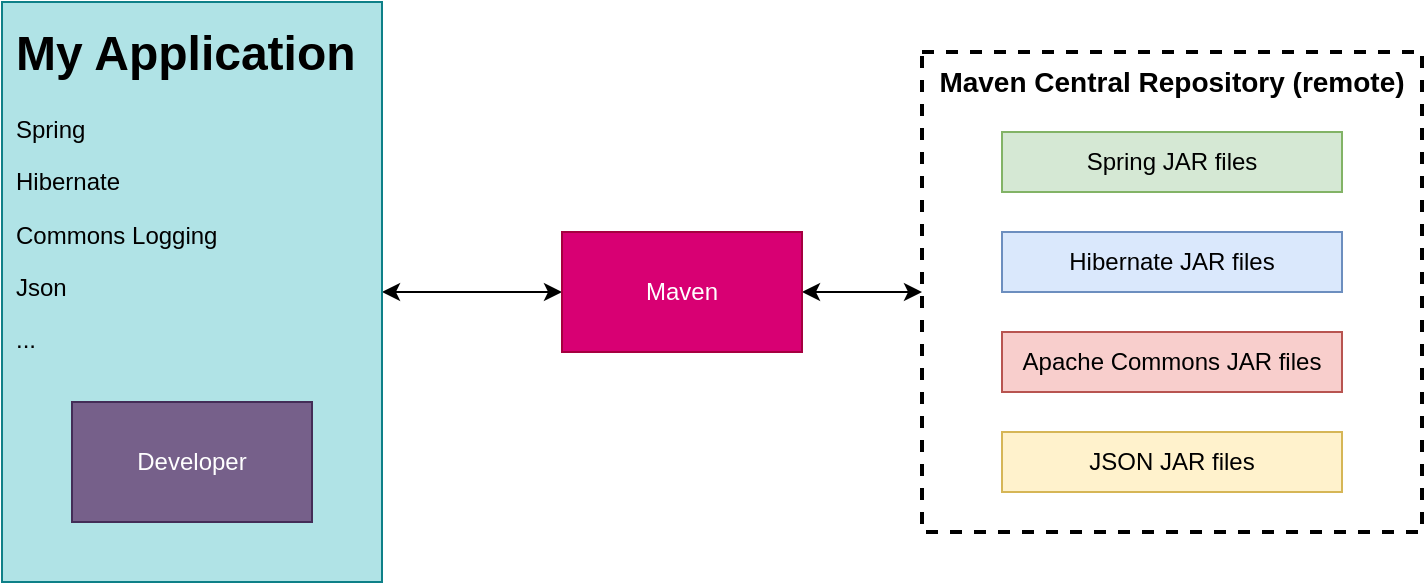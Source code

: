 <mxfile version="24.2.5" type="device">
  <diagram name="Page-1" id="mE0QhDXyF-fIicroDeat">
    <mxGraphModel dx="1098" dy="1198" grid="1" gridSize="10" guides="1" tooltips="1" connect="1" arrows="1" fold="1" page="1" pageScale="1" pageWidth="850" pageHeight="1100" math="0" shadow="0">
      <root>
        <mxCell id="0" />
        <mxCell id="1" parent="0" />
        <mxCell id="cVfaQ0aekJ8A_5ykzbQj-21" value="Maven Central Repository (remote)" style="rounded=0;whiteSpace=wrap;html=1;verticalAlign=top;fontStyle=1;fontSize=14;strokeWidth=2;dashed=1;" vertex="1" parent="1">
          <mxGeometry x="670" y="305" width="250" height="240" as="geometry" />
        </mxCell>
        <mxCell id="cVfaQ0aekJ8A_5ykzbQj-1" style="edgeStyle=orthogonalEdgeStyle;rounded=0;orthogonalLoop=1;jettySize=auto;html=1;entryX=0;entryY=0.5;entryDx=0;entryDy=0;startArrow=classic;startFill=1;" edge="1" parent="1" source="cVfaQ0aekJ8A_5ykzbQj-2" target="cVfaQ0aekJ8A_5ykzbQj-14">
          <mxGeometry relative="1" as="geometry">
            <mxPoint x="490" y="425" as="targetPoint" />
          </mxGeometry>
        </mxCell>
        <mxCell id="cVfaQ0aekJ8A_5ykzbQj-2" value="" style="rounded=0;whiteSpace=wrap;html=1;fillColor=#b0e3e6;strokeColor=#0e8088;" vertex="1" parent="1">
          <mxGeometry x="210" y="280" width="190" height="290" as="geometry" />
        </mxCell>
        <mxCell id="cVfaQ0aekJ8A_5ykzbQj-3" value="&lt;h1 style=&quot;margin-top: 0px;&quot;&gt;My Application&lt;/h1&gt;&lt;p&gt;Spring&lt;/p&gt;&lt;p&gt;Hibernate&lt;/p&gt;&lt;p&gt;Commons Logging&lt;/p&gt;&lt;p&gt;Json&lt;/p&gt;&lt;p&gt;...&lt;/p&gt;" style="text;html=1;whiteSpace=wrap;overflow=hidden;rounded=0;" vertex="1" parent="1">
          <mxGeometry x="215" y="285" width="180" height="180" as="geometry" />
        </mxCell>
        <mxCell id="cVfaQ0aekJ8A_5ykzbQj-9" value="Spring JAR files" style="rounded=0;whiteSpace=wrap;html=1;fillColor=#d5e8d4;strokeColor=#82b366;" vertex="1" parent="1">
          <mxGeometry x="710" y="345" width="170" height="30" as="geometry" />
        </mxCell>
        <mxCell id="cVfaQ0aekJ8A_5ykzbQj-10" value="Hibernate JAR files" style="rounded=0;whiteSpace=wrap;html=1;fillColor=#dae8fc;strokeColor=#6c8ebf;" vertex="1" parent="1">
          <mxGeometry x="710" y="395" width="170" height="30" as="geometry" />
        </mxCell>
        <mxCell id="cVfaQ0aekJ8A_5ykzbQj-11" value="Apache Commons JAR files" style="rounded=0;whiteSpace=wrap;html=1;fillColor=#f8cecc;strokeColor=#b85450;" vertex="1" parent="1">
          <mxGeometry x="710" y="445" width="170" height="30" as="geometry" />
        </mxCell>
        <mxCell id="cVfaQ0aekJ8A_5ykzbQj-12" value="JSON JAR files" style="rounded=0;whiteSpace=wrap;html=1;fillColor=#fff2cc;strokeColor=#d6b656;" vertex="1" parent="1">
          <mxGeometry x="710" y="495" width="170" height="30" as="geometry" />
        </mxCell>
        <mxCell id="cVfaQ0aekJ8A_5ykzbQj-13" value="Developer" style="rounded=0;whiteSpace=wrap;html=1;fillColor=#76608a;fontColor=#ffffff;strokeColor=#432D57;" vertex="1" parent="1">
          <mxGeometry x="245" y="480" width="120" height="60" as="geometry" />
        </mxCell>
        <mxCell id="cVfaQ0aekJ8A_5ykzbQj-23" style="edgeStyle=orthogonalEdgeStyle;rounded=0;orthogonalLoop=1;jettySize=auto;html=1;startArrow=classic;startFill=1;" edge="1" parent="1" source="cVfaQ0aekJ8A_5ykzbQj-14" target="cVfaQ0aekJ8A_5ykzbQj-21">
          <mxGeometry relative="1" as="geometry" />
        </mxCell>
        <mxCell id="cVfaQ0aekJ8A_5ykzbQj-14" value="Maven" style="rounded=0;whiteSpace=wrap;html=1;fillColor=#d80073;strokeColor=#A50040;fontColor=#ffffff;" vertex="1" parent="1">
          <mxGeometry x="490" y="395" width="120" height="60" as="geometry" />
        </mxCell>
      </root>
    </mxGraphModel>
  </diagram>
</mxfile>
